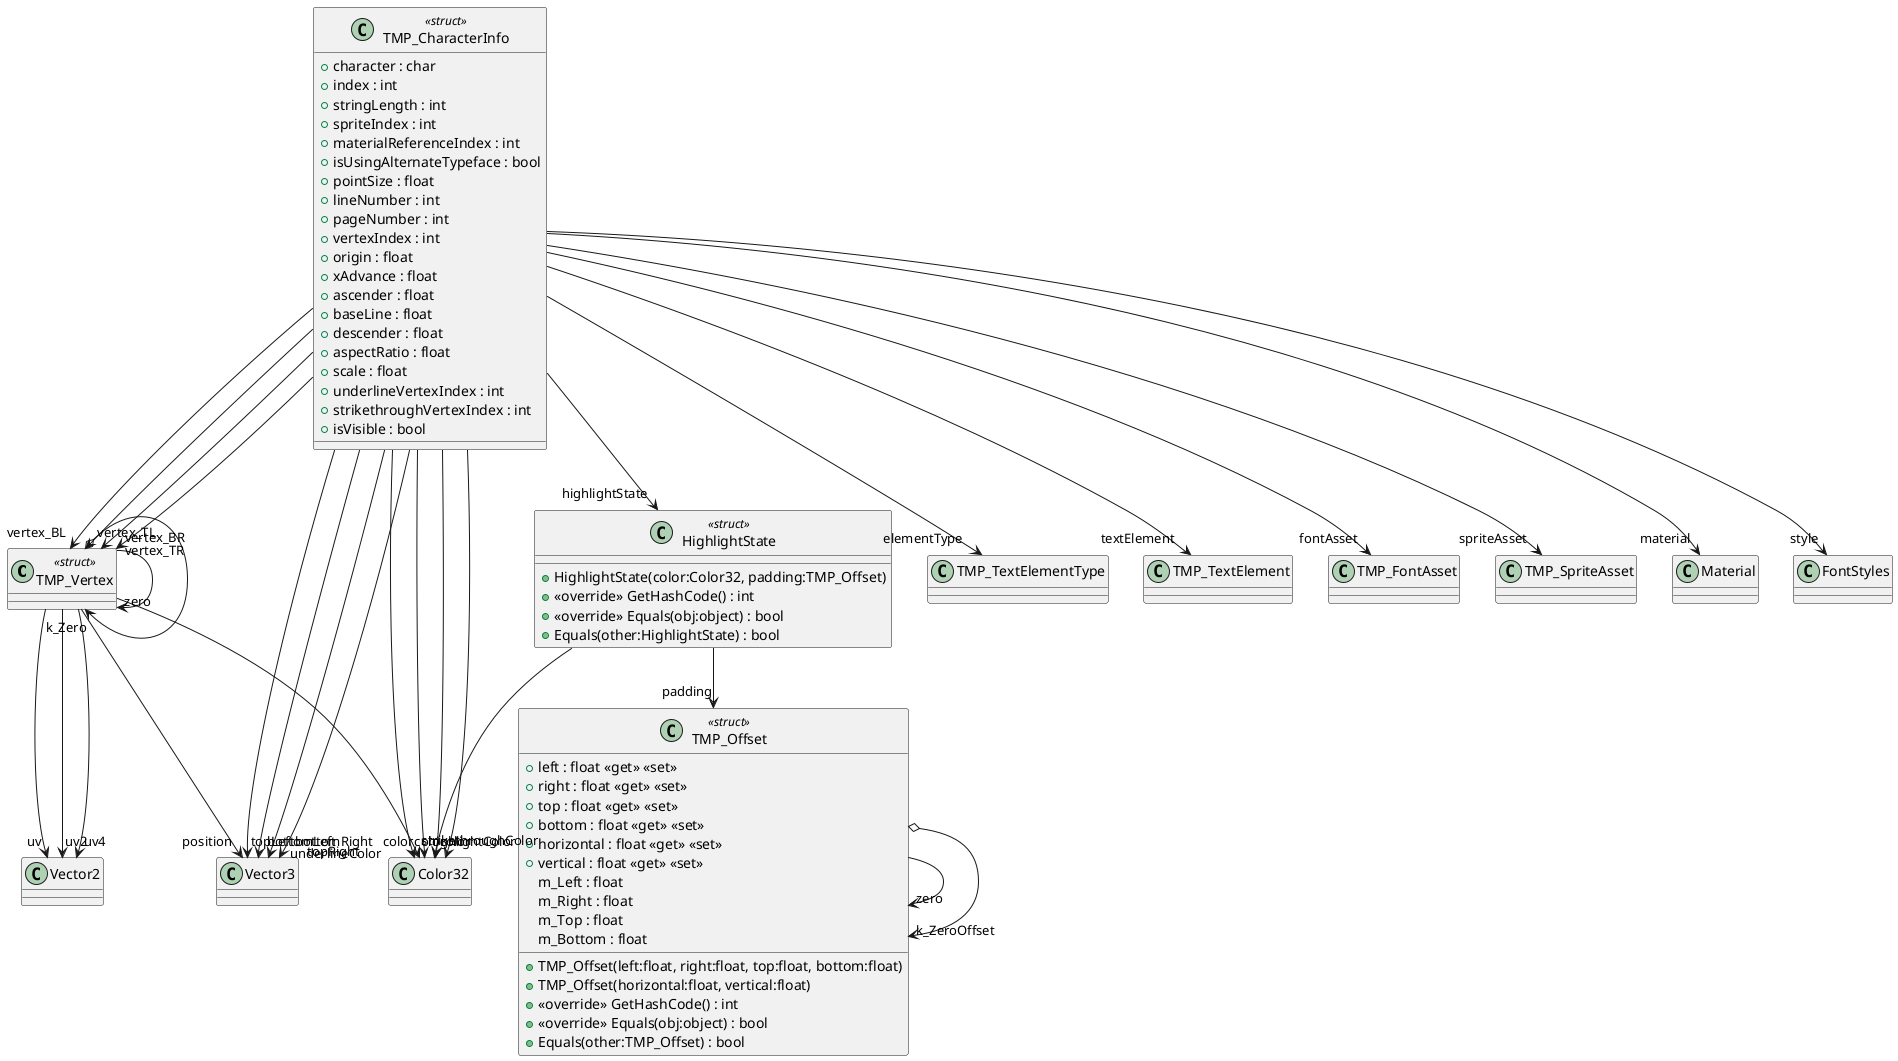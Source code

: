 @startuml
class TMP_Vertex <<struct>> {
}
class TMP_Offset <<struct>> {
    + left : float <<get>> <<set>>
    + right : float <<get>> <<set>>
    + top : float <<get>> <<set>>
    + bottom : float <<get>> <<set>>
    + horizontal : float <<get>> <<set>>
    + vertical : float <<get>> <<set>>
    m_Left : float
    m_Right : float
    m_Top : float
    m_Bottom : float
    + TMP_Offset(left:float, right:float, top:float, bottom:float)
    + TMP_Offset(horizontal:float, vertical:float)
    + <<override>> GetHashCode() : int
    + <<override>> Equals(obj:object) : bool
    + Equals(other:TMP_Offset) : bool
}
class HighlightState <<struct>> {
    + HighlightState(color:Color32, padding:TMP_Offset)
    + <<override>> GetHashCode() : int
    + <<override>> Equals(obj:object) : bool
    + Equals(other:HighlightState) : bool
}
class TMP_CharacterInfo <<struct>> {
    + character : char
    + index : int
    + stringLength : int
    + spriteIndex : int
    + materialReferenceIndex : int
    + isUsingAlternateTypeface : bool
    + pointSize : float
    + lineNumber : int
    + pageNumber : int
    + vertexIndex : int
    + origin : float
    + xAdvance : float
    + ascender : float
    + baseLine : float
    + descender : float
    + aspectRatio : float
    + scale : float
    + underlineVertexIndex : int
    + strikethroughVertexIndex : int
    + isVisible : bool
}
TMP_Vertex --> "position" Vector3
TMP_Vertex --> "uv" Vector2
TMP_Vertex --> "uv2" Vector2
TMP_Vertex --> "uv4" Vector2
TMP_Vertex --> "color" Color32
TMP_Vertex --> "zero" TMP_Vertex
TMP_Vertex o-> "k_Zero" TMP_Vertex
TMP_Offset --> "zero" TMP_Offset
TMP_Offset o-> "k_ZeroOffset" TMP_Offset
HighlightState --> "color" Color32
HighlightState --> "padding" TMP_Offset
TMP_CharacterInfo --> "elementType" TMP_TextElementType
TMP_CharacterInfo --> "textElement" TMP_TextElement
TMP_CharacterInfo --> "fontAsset" TMP_FontAsset
TMP_CharacterInfo --> "spriteAsset" TMP_SpriteAsset
TMP_CharacterInfo --> "material" Material
TMP_CharacterInfo --> "vertex_BL" TMP_Vertex
TMP_CharacterInfo --> "vertex_TL" TMP_Vertex
TMP_CharacterInfo --> "vertex_TR" TMP_Vertex
TMP_CharacterInfo --> "vertex_BR" TMP_Vertex
TMP_CharacterInfo --> "topLeft" Vector3
TMP_CharacterInfo --> "bottomLeft" Vector3
TMP_CharacterInfo --> "topRight" Vector3
TMP_CharacterInfo --> "bottomRight" Vector3
TMP_CharacterInfo --> "color" Color32
TMP_CharacterInfo --> "underlineColor" Color32
TMP_CharacterInfo --> "strikethroughColor" Color32
TMP_CharacterInfo --> "highlightColor" Color32
TMP_CharacterInfo --> "highlightState" HighlightState
TMP_CharacterInfo --> "style" FontStyles
@enduml
